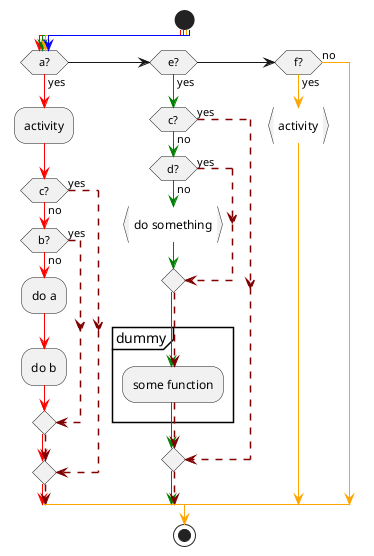 {
  "sha1": "c7dby1v0ujvbuftvoywlr4krpts5n1b",
  "insertion": {
    "when": "2024-06-01T09:03:01.001Z",
    "user": "plantuml@gmail.com"
  }
}
@startuml
            !definelong someFunc
                partition dummy {
                    :some function;
                }
            !enddefinelong

             skinparam colorArrowSeparationSpace 1

            start
            
            -[#red;#green;#orange;#blue]->
            if(a?)then(yes)
                -[#red]->
                :activity;
                -[#red]->
                if(c?)then(yes)
                    -[#maroon,dashed]->
                else(no)
                    -[#red]->               
                    if(b?)then(yes)               
                        -[#maroon,dashed]->
                    else(no)
                        -[#red]->
                        :do a;
                        -[#red]->
                        :do b;               
                        -[#red]->
                    endif
                    -[#red;#maroon,dashed]->
                endif
                -[#red;#maroon,dashed]->
                           
            elseif(e?)then(yes)
                -[#green]->
                if(c?)then(yes)
                    -[#maroon,dashed]->
                else(no)
                    -[#green]->       
                if(d?)then(yes)
                    -[#maroon,dashed]->
                else(no)
                    -[#green]->
                    :do something; <<continuous>>                                       
                    -[#green]->
                endif
                -[#green;#maroon,dashed]->

                someFunc()

                -[#green;#maroon,dashed]->               
                endif
                -[#green;#maroon,dashed]->
           
            elseif(f?)then(yes)
                -[#orange]->
                :activity; <<continuous>>
                -[#orange]->
            else(no)
                -[#orange]->
            endif
                -[#orange]->

        stop

@enduml
